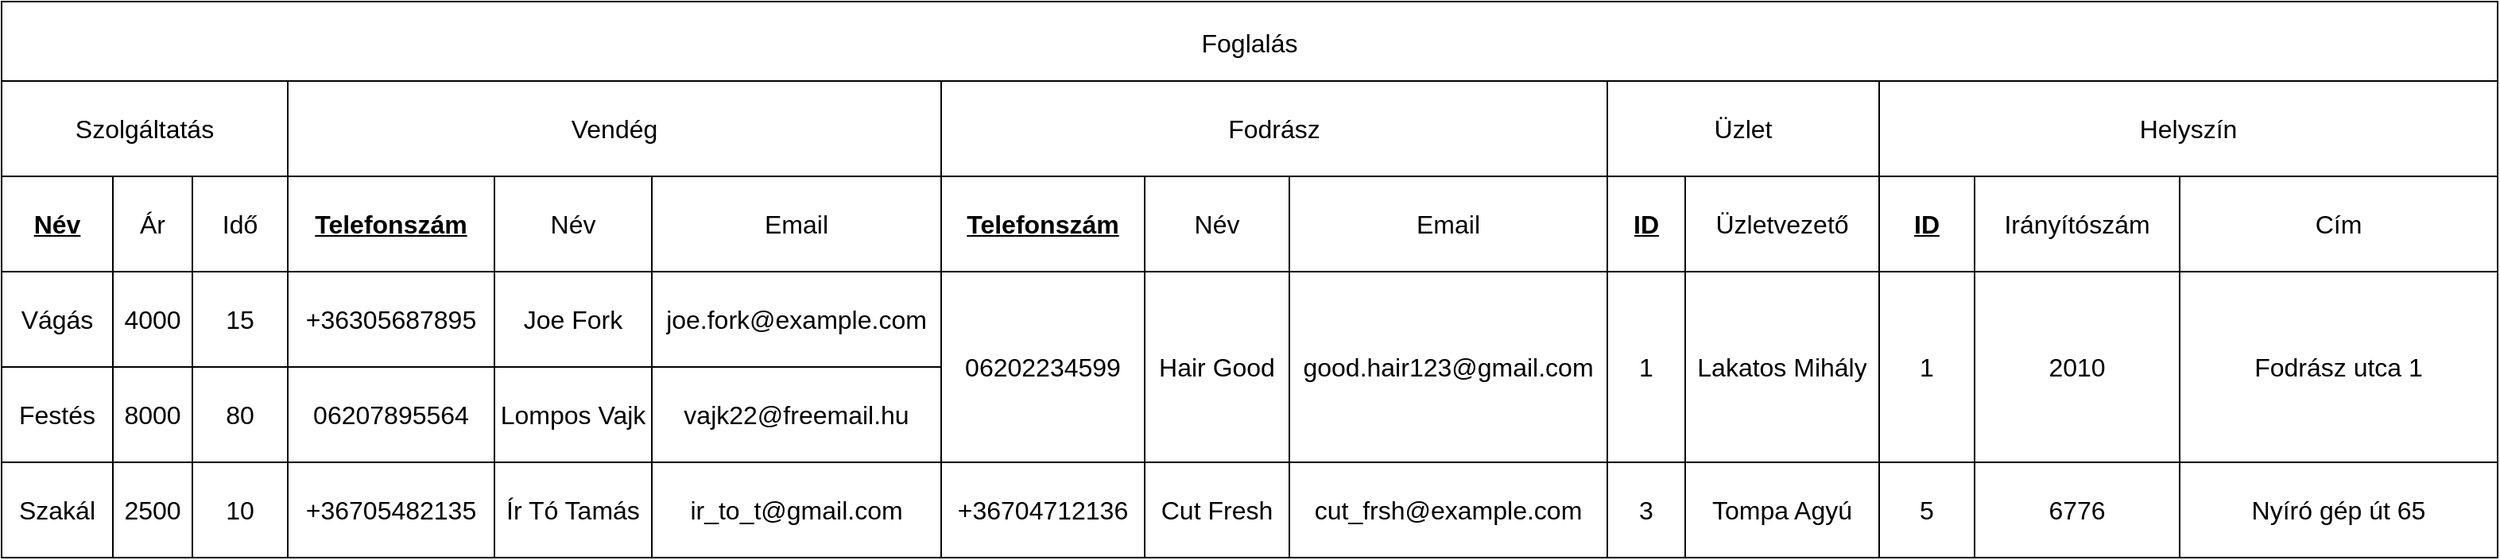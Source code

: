 <mxfile version="24.0.0" type="device">
  <diagram name="1 oldal" id="SmJxrce_6fRfbbXMs9d4">
    <mxGraphModel dx="1908" dy="1200" grid="1" gridSize="10" guides="1" tooltips="1" connect="1" arrows="1" fold="1" page="1" pageScale="1" pageWidth="827" pageHeight="1169" math="0" shadow="0">
      <root>
        <mxCell id="0" />
        <mxCell id="1" parent="0" />
        <mxCell id="JZlGZiO4kJjObdn242vA-1" value="Foglalás" style="shape=table;startSize=50;container=1;collapsible=0;childLayout=tableLayout;strokeColor=default;fontSize=16;" vertex="1" parent="1">
          <mxGeometry y="570" width="1570" height="350" as="geometry" />
        </mxCell>
        <mxCell id="JZlGZiO4kJjObdn242vA-2" value="" style="shape=tableRow;horizontal=0;startSize=0;swimlaneHead=0;swimlaneBody=0;strokeColor=inherit;top=0;left=0;bottom=0;right=0;collapsible=0;dropTarget=0;fillColor=none;points=[[0,0.5],[1,0.5]];portConstraint=eastwest;fontSize=16;" vertex="1" parent="JZlGZiO4kJjObdn242vA-1">
          <mxGeometry y="50" width="1570" height="60" as="geometry" />
        </mxCell>
        <mxCell id="JZlGZiO4kJjObdn242vA-3" value="Szolgáltatás" style="shape=partialRectangle;html=1;whiteSpace=wrap;connectable=0;strokeColor=inherit;overflow=hidden;fillColor=none;top=0;left=0;bottom=0;right=0;pointerEvents=1;fontSize=16;rowspan=1;colspan=3;" vertex="1" parent="JZlGZiO4kJjObdn242vA-2">
          <mxGeometry width="180" height="60" as="geometry">
            <mxRectangle width="70" height="60" as="alternateBounds" />
          </mxGeometry>
        </mxCell>
        <mxCell id="JZlGZiO4kJjObdn242vA-4" style="shape=partialRectangle;html=1;whiteSpace=wrap;connectable=0;strokeColor=inherit;overflow=hidden;fillColor=none;top=0;left=0;bottom=0;right=0;pointerEvents=1;fontSize=16;" vertex="1" visible="0" parent="JZlGZiO4kJjObdn242vA-2">
          <mxGeometry x="70" width="50" height="60" as="geometry">
            <mxRectangle width="50" height="60" as="alternateBounds" />
          </mxGeometry>
        </mxCell>
        <mxCell id="JZlGZiO4kJjObdn242vA-5" style="shape=partialRectangle;html=1;whiteSpace=wrap;connectable=0;strokeColor=inherit;overflow=hidden;fillColor=none;top=0;left=0;bottom=0;right=0;pointerEvents=1;fontSize=16;" vertex="1" visible="0" parent="JZlGZiO4kJjObdn242vA-2">
          <mxGeometry x="120" width="60" height="60" as="geometry">
            <mxRectangle width="60" height="60" as="alternateBounds" />
          </mxGeometry>
        </mxCell>
        <mxCell id="JZlGZiO4kJjObdn242vA-6" value="Vendég" style="shape=partialRectangle;html=1;whiteSpace=wrap;connectable=0;strokeColor=inherit;overflow=hidden;fillColor=none;top=0;left=0;bottom=0;right=0;pointerEvents=1;fontSize=16;rowspan=1;colspan=3;" vertex="1" parent="JZlGZiO4kJjObdn242vA-2">
          <mxGeometry x="180" width="411" height="60" as="geometry">
            <mxRectangle width="130" height="60" as="alternateBounds" />
          </mxGeometry>
        </mxCell>
        <mxCell id="JZlGZiO4kJjObdn242vA-7" style="shape=partialRectangle;html=1;whiteSpace=wrap;connectable=0;strokeColor=inherit;overflow=hidden;fillColor=none;top=0;left=0;bottom=0;right=0;pointerEvents=1;fontSize=16;" vertex="1" visible="0" parent="JZlGZiO4kJjObdn242vA-2">
          <mxGeometry x="310" width="99" height="60" as="geometry">
            <mxRectangle width="99" height="60" as="alternateBounds" />
          </mxGeometry>
        </mxCell>
        <mxCell id="JZlGZiO4kJjObdn242vA-8" style="shape=partialRectangle;html=1;whiteSpace=wrap;connectable=0;strokeColor=inherit;overflow=hidden;fillColor=none;top=0;left=0;bottom=0;right=0;pointerEvents=1;fontSize=16;" vertex="1" visible="0" parent="JZlGZiO4kJjObdn242vA-2">
          <mxGeometry x="409" width="182" height="60" as="geometry">
            <mxRectangle width="182" height="60" as="alternateBounds" />
          </mxGeometry>
        </mxCell>
        <mxCell id="JZlGZiO4kJjObdn242vA-9" value="Fodrász" style="shape=partialRectangle;html=1;whiteSpace=wrap;connectable=0;strokeColor=inherit;overflow=hidden;fillColor=none;top=0;left=0;bottom=0;right=0;pointerEvents=1;fontSize=16;rowspan=1;colspan=3;" vertex="1" parent="JZlGZiO4kJjObdn242vA-2">
          <mxGeometry x="591" width="419" height="60" as="geometry">
            <mxRectangle width="128" height="60" as="alternateBounds" />
          </mxGeometry>
        </mxCell>
        <mxCell id="JZlGZiO4kJjObdn242vA-10" style="shape=partialRectangle;html=1;whiteSpace=wrap;connectable=0;strokeColor=inherit;overflow=hidden;fillColor=none;top=0;left=0;bottom=0;right=0;pointerEvents=1;fontSize=16;" vertex="1" visible="0" parent="JZlGZiO4kJjObdn242vA-2">
          <mxGeometry x="719" width="91" height="60" as="geometry">
            <mxRectangle width="91" height="60" as="alternateBounds" />
          </mxGeometry>
        </mxCell>
        <mxCell id="JZlGZiO4kJjObdn242vA-11" style="shape=partialRectangle;html=1;whiteSpace=wrap;connectable=0;strokeColor=inherit;overflow=hidden;fillColor=none;top=0;left=0;bottom=0;right=0;pointerEvents=1;fontSize=16;" vertex="1" visible="0" parent="JZlGZiO4kJjObdn242vA-2">
          <mxGeometry x="810" width="200" height="60" as="geometry">
            <mxRectangle width="200" height="60" as="alternateBounds" />
          </mxGeometry>
        </mxCell>
        <mxCell id="JZlGZiO4kJjObdn242vA-12" value="Üzlet" style="shape=partialRectangle;html=1;whiteSpace=wrap;connectable=0;strokeColor=inherit;overflow=hidden;fillColor=none;top=0;left=0;bottom=0;right=0;pointerEvents=1;fontSize=16;rowspan=1;colspan=2;" vertex="1" parent="JZlGZiO4kJjObdn242vA-2">
          <mxGeometry x="1010" width="171" height="60" as="geometry">
            <mxRectangle width="49" height="60" as="alternateBounds" />
          </mxGeometry>
        </mxCell>
        <mxCell id="JZlGZiO4kJjObdn242vA-13" style="shape=partialRectangle;html=1;whiteSpace=wrap;connectable=0;strokeColor=inherit;overflow=hidden;fillColor=none;top=0;left=0;bottom=0;right=0;pointerEvents=1;fontSize=16;" vertex="1" visible="0" parent="JZlGZiO4kJjObdn242vA-2">
          <mxGeometry x="1059" width="122" height="60" as="geometry">
            <mxRectangle width="122" height="60" as="alternateBounds" />
          </mxGeometry>
        </mxCell>
        <mxCell id="JZlGZiO4kJjObdn242vA-14" value="Helyszín&#x9;" style="shape=partialRectangle;html=1;whiteSpace=wrap;connectable=0;strokeColor=inherit;overflow=hidden;fillColor=none;top=0;left=0;bottom=0;right=0;pointerEvents=1;fontSize=16;rowspan=1;colspan=3;" vertex="1" parent="JZlGZiO4kJjObdn242vA-2">
          <mxGeometry x="1181" width="389" height="60" as="geometry">
            <mxRectangle width="60" height="60" as="alternateBounds" />
          </mxGeometry>
        </mxCell>
        <mxCell id="JZlGZiO4kJjObdn242vA-15" value="" style="shape=partialRectangle;html=1;whiteSpace=wrap;connectable=0;strokeColor=inherit;overflow=hidden;fillColor=none;top=0;left=0;bottom=0;right=0;pointerEvents=1;fontSize=16;" vertex="1" visible="0" parent="JZlGZiO4kJjObdn242vA-2">
          <mxGeometry x="1241" width="129" height="60" as="geometry">
            <mxRectangle width="129" height="60" as="alternateBounds" />
          </mxGeometry>
        </mxCell>
        <mxCell id="JZlGZiO4kJjObdn242vA-16" style="shape=partialRectangle;html=1;whiteSpace=wrap;connectable=0;strokeColor=inherit;overflow=hidden;fillColor=none;top=0;left=0;bottom=0;right=0;pointerEvents=1;fontSize=16;" vertex="1" visible="0" parent="JZlGZiO4kJjObdn242vA-2">
          <mxGeometry x="1370" width="200" height="60" as="geometry">
            <mxRectangle width="200" height="60" as="alternateBounds" />
          </mxGeometry>
        </mxCell>
        <mxCell id="JZlGZiO4kJjObdn242vA-17" value="" style="shape=tableRow;horizontal=0;startSize=0;swimlaneHead=0;swimlaneBody=0;strokeColor=inherit;top=0;left=0;bottom=0;right=0;collapsible=0;dropTarget=0;fillColor=none;points=[[0,0.5],[1,0.5]];portConstraint=eastwest;fontSize=16;" vertex="1" parent="JZlGZiO4kJjObdn242vA-1">
          <mxGeometry y="110" width="1570" height="60" as="geometry" />
        </mxCell>
        <mxCell id="JZlGZiO4kJjObdn242vA-18" value="&lt;u style=&quot;border-color: var(--border-color);&quot;&gt;&lt;b style=&quot;border-color: var(--border-color);&quot;&gt;Név&lt;/b&gt;&lt;/u&gt;" style="shape=partialRectangle;html=1;whiteSpace=wrap;connectable=0;strokeColor=inherit;overflow=hidden;fillColor=none;top=0;left=0;bottom=0;right=0;pointerEvents=1;fontSize=16;" vertex="1" parent="JZlGZiO4kJjObdn242vA-17">
          <mxGeometry width="70" height="60" as="geometry">
            <mxRectangle width="70" height="60" as="alternateBounds" />
          </mxGeometry>
        </mxCell>
        <mxCell id="JZlGZiO4kJjObdn242vA-19" value="Ár" style="shape=partialRectangle;html=1;whiteSpace=wrap;connectable=0;strokeColor=inherit;overflow=hidden;fillColor=none;top=0;left=0;bottom=0;right=0;pointerEvents=1;fontSize=16;" vertex="1" parent="JZlGZiO4kJjObdn242vA-17">
          <mxGeometry x="70" width="50" height="60" as="geometry">
            <mxRectangle width="50" height="60" as="alternateBounds" />
          </mxGeometry>
        </mxCell>
        <mxCell id="JZlGZiO4kJjObdn242vA-20" value="Idő" style="shape=partialRectangle;html=1;whiteSpace=wrap;connectable=0;strokeColor=inherit;overflow=hidden;fillColor=none;top=0;left=0;bottom=0;right=0;pointerEvents=1;fontSize=16;" vertex="1" parent="JZlGZiO4kJjObdn242vA-17">
          <mxGeometry x="120" width="60" height="60" as="geometry">
            <mxRectangle width="60" height="60" as="alternateBounds" />
          </mxGeometry>
        </mxCell>
        <mxCell id="JZlGZiO4kJjObdn242vA-21" value="&lt;b&gt;&lt;u&gt;Telefonszám&lt;/u&gt;&lt;/b&gt;" style="shape=partialRectangle;html=1;whiteSpace=wrap;connectable=0;strokeColor=inherit;overflow=hidden;fillColor=none;top=0;left=0;bottom=0;right=0;pointerEvents=1;fontSize=16;" vertex="1" parent="JZlGZiO4kJjObdn242vA-17">
          <mxGeometry x="180" width="130" height="60" as="geometry">
            <mxRectangle width="130" height="60" as="alternateBounds" />
          </mxGeometry>
        </mxCell>
        <mxCell id="JZlGZiO4kJjObdn242vA-22" value="Név" style="shape=partialRectangle;html=1;whiteSpace=wrap;connectable=0;strokeColor=inherit;overflow=hidden;fillColor=none;top=0;left=0;bottom=0;right=0;pointerEvents=1;fontSize=16;" vertex="1" parent="JZlGZiO4kJjObdn242vA-17">
          <mxGeometry x="310" width="99" height="60" as="geometry">
            <mxRectangle width="99" height="60" as="alternateBounds" />
          </mxGeometry>
        </mxCell>
        <mxCell id="JZlGZiO4kJjObdn242vA-23" value="Email" style="shape=partialRectangle;html=1;whiteSpace=wrap;connectable=0;strokeColor=inherit;overflow=hidden;fillColor=none;top=0;left=0;bottom=0;right=0;pointerEvents=1;fontSize=16;" vertex="1" parent="JZlGZiO4kJjObdn242vA-17">
          <mxGeometry x="409" width="182" height="60" as="geometry">
            <mxRectangle width="182" height="60" as="alternateBounds" />
          </mxGeometry>
        </mxCell>
        <mxCell id="JZlGZiO4kJjObdn242vA-24" value="&lt;b&gt;&lt;u&gt;Telefonszám&lt;/u&gt;&lt;/b&gt;" style="shape=partialRectangle;html=1;whiteSpace=wrap;connectable=0;strokeColor=inherit;overflow=hidden;fillColor=none;top=0;left=0;bottom=0;right=0;pointerEvents=1;fontSize=16;" vertex="1" parent="JZlGZiO4kJjObdn242vA-17">
          <mxGeometry x="591" width="128" height="60" as="geometry">
            <mxRectangle width="128" height="60" as="alternateBounds" />
          </mxGeometry>
        </mxCell>
        <mxCell id="JZlGZiO4kJjObdn242vA-25" value="Név" style="shape=partialRectangle;html=1;whiteSpace=wrap;connectable=0;strokeColor=inherit;overflow=hidden;fillColor=none;top=0;left=0;bottom=0;right=0;pointerEvents=1;fontSize=16;" vertex="1" parent="JZlGZiO4kJjObdn242vA-17">
          <mxGeometry x="719" width="91" height="60" as="geometry">
            <mxRectangle width="91" height="60" as="alternateBounds" />
          </mxGeometry>
        </mxCell>
        <mxCell id="JZlGZiO4kJjObdn242vA-26" value="Email" style="shape=partialRectangle;html=1;whiteSpace=wrap;connectable=0;strokeColor=inherit;overflow=hidden;fillColor=none;top=0;left=0;bottom=0;right=0;pointerEvents=1;fontSize=16;" vertex="1" parent="JZlGZiO4kJjObdn242vA-17">
          <mxGeometry x="810" width="200" height="60" as="geometry">
            <mxRectangle width="200" height="60" as="alternateBounds" />
          </mxGeometry>
        </mxCell>
        <mxCell id="JZlGZiO4kJjObdn242vA-27" value="&lt;b&gt;&lt;u&gt;ID&lt;/u&gt;&lt;/b&gt;" style="shape=partialRectangle;html=1;whiteSpace=wrap;connectable=0;strokeColor=inherit;overflow=hidden;fillColor=none;top=0;left=0;bottom=0;right=0;pointerEvents=1;fontSize=16;" vertex="1" parent="JZlGZiO4kJjObdn242vA-17">
          <mxGeometry x="1010" width="49" height="60" as="geometry">
            <mxRectangle width="49" height="60" as="alternateBounds" />
          </mxGeometry>
        </mxCell>
        <mxCell id="JZlGZiO4kJjObdn242vA-28" value="Üzletvezető" style="shape=partialRectangle;html=1;whiteSpace=wrap;connectable=0;strokeColor=inherit;overflow=hidden;fillColor=none;top=0;left=0;bottom=0;right=0;pointerEvents=1;fontSize=16;" vertex="1" parent="JZlGZiO4kJjObdn242vA-17">
          <mxGeometry x="1059" width="122" height="60" as="geometry">
            <mxRectangle width="122" height="60" as="alternateBounds" />
          </mxGeometry>
        </mxCell>
        <mxCell id="JZlGZiO4kJjObdn242vA-29" value="&lt;b&gt;&lt;u&gt;ID&lt;/u&gt;&lt;/b&gt;" style="shape=partialRectangle;html=1;whiteSpace=wrap;connectable=0;strokeColor=inherit;overflow=hidden;fillColor=none;top=0;left=0;bottom=0;right=0;pointerEvents=1;fontSize=16;" vertex="1" parent="JZlGZiO4kJjObdn242vA-17">
          <mxGeometry x="1181" width="60" height="60" as="geometry">
            <mxRectangle width="60" height="60" as="alternateBounds" />
          </mxGeometry>
        </mxCell>
        <mxCell id="JZlGZiO4kJjObdn242vA-30" value="Irányítószám" style="shape=partialRectangle;html=1;whiteSpace=wrap;connectable=0;strokeColor=inherit;overflow=hidden;fillColor=none;top=0;left=0;bottom=0;right=0;pointerEvents=1;fontSize=16;" vertex="1" parent="JZlGZiO4kJjObdn242vA-17">
          <mxGeometry x="1241" width="129" height="60" as="geometry">
            <mxRectangle width="129" height="60" as="alternateBounds" />
          </mxGeometry>
        </mxCell>
        <mxCell id="JZlGZiO4kJjObdn242vA-31" value="Cím" style="shape=partialRectangle;html=1;whiteSpace=wrap;connectable=0;strokeColor=inherit;overflow=hidden;fillColor=none;top=0;left=0;bottom=0;right=0;pointerEvents=1;fontSize=16;" vertex="1" parent="JZlGZiO4kJjObdn242vA-17">
          <mxGeometry x="1370" width="200" height="60" as="geometry">
            <mxRectangle width="200" height="60" as="alternateBounds" />
          </mxGeometry>
        </mxCell>
        <mxCell id="JZlGZiO4kJjObdn242vA-32" value="" style="shape=tableRow;horizontal=0;startSize=0;swimlaneHead=0;swimlaneBody=0;strokeColor=inherit;top=0;left=0;bottom=0;right=0;collapsible=0;dropTarget=0;fillColor=none;points=[[0,0.5],[1,0.5]];portConstraint=eastwest;fontSize=16;" vertex="1" parent="JZlGZiO4kJjObdn242vA-1">
          <mxGeometry y="170" width="1570" height="60" as="geometry" />
        </mxCell>
        <mxCell id="JZlGZiO4kJjObdn242vA-33" value="Vágás" style="shape=partialRectangle;html=1;whiteSpace=wrap;connectable=1;strokeColor=inherit;overflow=hidden;fillColor=none;top=0;left=0;bottom=0;right=0;pointerEvents=1;fontSize=16;movable=1;resizable=1;rotatable=1;deletable=1;editable=1;locked=0;" vertex="1" parent="JZlGZiO4kJjObdn242vA-32">
          <mxGeometry width="70" height="60" as="geometry">
            <mxRectangle width="70" height="60" as="alternateBounds" />
          </mxGeometry>
        </mxCell>
        <mxCell id="JZlGZiO4kJjObdn242vA-34" value="4000" style="shape=partialRectangle;html=1;whiteSpace=wrap;connectable=1;strokeColor=inherit;overflow=hidden;fillColor=none;top=0;left=0;bottom=0;right=0;pointerEvents=1;fontSize=16;movable=1;resizable=1;rotatable=1;deletable=1;editable=1;locked=0;" vertex="1" parent="JZlGZiO4kJjObdn242vA-32">
          <mxGeometry x="70" width="50" height="60" as="geometry">
            <mxRectangle width="50" height="60" as="alternateBounds" />
          </mxGeometry>
        </mxCell>
        <mxCell id="JZlGZiO4kJjObdn242vA-35" value="15" style="shape=partialRectangle;html=1;whiteSpace=wrap;connectable=1;strokeColor=inherit;overflow=hidden;fillColor=none;top=0;left=0;bottom=0;right=0;pointerEvents=1;fontSize=16;movable=1;resizable=1;rotatable=1;deletable=1;editable=1;locked=0;" vertex="1" parent="JZlGZiO4kJjObdn242vA-32">
          <mxGeometry x="120" width="60" height="60" as="geometry">
            <mxRectangle width="60" height="60" as="alternateBounds" />
          </mxGeometry>
        </mxCell>
        <mxCell id="JZlGZiO4kJjObdn242vA-36" value="+36305687895" style="shape=partialRectangle;html=1;whiteSpace=wrap;connectable=1;strokeColor=inherit;overflow=hidden;fillColor=none;top=0;left=0;bottom=0;right=0;pointerEvents=1;fontSize=16;movable=1;resizable=1;rotatable=1;deletable=1;editable=1;locked=0;" vertex="1" parent="JZlGZiO4kJjObdn242vA-32">
          <mxGeometry x="180" width="130" height="60" as="geometry">
            <mxRectangle width="130" height="60" as="alternateBounds" />
          </mxGeometry>
        </mxCell>
        <mxCell id="JZlGZiO4kJjObdn242vA-37" value="Joe Fork" style="shape=partialRectangle;html=1;whiteSpace=wrap;connectable=1;strokeColor=inherit;overflow=hidden;fillColor=none;top=0;left=0;bottom=0;right=0;pointerEvents=1;fontSize=16;movable=1;resizable=1;rotatable=1;deletable=1;editable=1;locked=0;" vertex="1" parent="JZlGZiO4kJjObdn242vA-32">
          <mxGeometry x="310" width="99" height="60" as="geometry">
            <mxRectangle width="99" height="60" as="alternateBounds" />
          </mxGeometry>
        </mxCell>
        <mxCell id="JZlGZiO4kJjObdn242vA-38" value="joe.fork@example.com" style="shape=partialRectangle;html=1;whiteSpace=wrap;connectable=1;strokeColor=inherit;overflow=hidden;fillColor=none;top=0;left=0;bottom=0;right=0;pointerEvents=1;fontSize=16;movable=1;resizable=1;rotatable=1;deletable=1;editable=1;locked=0;" vertex="1" parent="JZlGZiO4kJjObdn242vA-32">
          <mxGeometry x="409" width="182" height="60" as="geometry">
            <mxRectangle width="182" height="60" as="alternateBounds" />
          </mxGeometry>
        </mxCell>
        <mxCell id="JZlGZiO4kJjObdn242vA-39" value="06202234599" style="shape=partialRectangle;html=1;whiteSpace=wrap;connectable=1;strokeColor=inherit;overflow=hidden;fillColor=none;top=0;left=0;bottom=0;right=0;pointerEvents=1;fontSize=16;movable=1;resizable=1;rotatable=1;deletable=1;editable=1;locked=0;rowspan=2;colspan=1;" vertex="1" parent="JZlGZiO4kJjObdn242vA-32">
          <mxGeometry x="591" width="128" height="120" as="geometry">
            <mxRectangle width="128" height="60" as="alternateBounds" />
          </mxGeometry>
        </mxCell>
        <mxCell id="JZlGZiO4kJjObdn242vA-40" value="Hair Good" style="shape=partialRectangle;html=1;whiteSpace=wrap;connectable=1;strokeColor=inherit;overflow=hidden;fillColor=none;top=0;left=0;bottom=0;right=0;pointerEvents=1;fontSize=16;movable=1;resizable=1;rotatable=1;deletable=1;editable=1;locked=0;rowspan=2;colspan=1;" vertex="1" parent="JZlGZiO4kJjObdn242vA-32">
          <mxGeometry x="719" width="91" height="120" as="geometry">
            <mxRectangle width="91" height="60" as="alternateBounds" />
          </mxGeometry>
        </mxCell>
        <mxCell id="JZlGZiO4kJjObdn242vA-41" value="good.hair123@gmail.com" style="shape=partialRectangle;html=1;whiteSpace=wrap;connectable=1;strokeColor=inherit;overflow=hidden;fillColor=none;top=0;left=0;bottom=0;right=0;pointerEvents=1;fontSize=16;movable=1;resizable=1;rotatable=1;deletable=1;editable=1;locked=0;rowspan=2;colspan=1;" vertex="1" parent="JZlGZiO4kJjObdn242vA-32">
          <mxGeometry x="810" width="200" height="120" as="geometry">
            <mxRectangle width="200" height="60" as="alternateBounds" />
          </mxGeometry>
        </mxCell>
        <mxCell id="JZlGZiO4kJjObdn242vA-42" value="1" style="shape=partialRectangle;html=1;whiteSpace=wrap;connectable=1;strokeColor=inherit;overflow=hidden;fillColor=none;top=0;left=0;bottom=0;right=0;pointerEvents=1;fontSize=16;movable=1;resizable=1;rotatable=1;deletable=1;editable=1;locked=0;rowspan=2;colspan=1;" vertex="1" parent="JZlGZiO4kJjObdn242vA-32">
          <mxGeometry x="1010" width="49" height="120" as="geometry">
            <mxRectangle width="49" height="60" as="alternateBounds" />
          </mxGeometry>
        </mxCell>
        <mxCell id="JZlGZiO4kJjObdn242vA-43" value="Lakatos Mihály" style="shape=partialRectangle;html=1;whiteSpace=wrap;connectable=1;strokeColor=inherit;overflow=hidden;fillColor=none;top=0;left=0;bottom=0;right=0;pointerEvents=1;fontSize=16;movable=1;resizable=1;rotatable=1;deletable=1;editable=1;locked=0;rowspan=2;colspan=1;" vertex="1" parent="JZlGZiO4kJjObdn242vA-32">
          <mxGeometry x="1059" width="122" height="120" as="geometry">
            <mxRectangle width="122" height="60" as="alternateBounds" />
          </mxGeometry>
        </mxCell>
        <mxCell id="JZlGZiO4kJjObdn242vA-44" value="1" style="shape=partialRectangle;html=1;whiteSpace=wrap;connectable=1;strokeColor=inherit;overflow=hidden;fillColor=none;top=0;left=0;bottom=0;right=0;pointerEvents=1;fontSize=16;movable=1;resizable=1;rotatable=1;deletable=1;editable=1;locked=0;rowspan=2;colspan=1;" vertex="1" parent="JZlGZiO4kJjObdn242vA-32">
          <mxGeometry x="1181" width="60" height="120" as="geometry">
            <mxRectangle width="60" height="60" as="alternateBounds" />
          </mxGeometry>
        </mxCell>
        <mxCell id="JZlGZiO4kJjObdn242vA-45" value="2010" style="shape=partialRectangle;html=1;whiteSpace=wrap;connectable=1;strokeColor=inherit;overflow=hidden;fillColor=none;top=0;left=0;bottom=0;right=0;pointerEvents=1;fontSize=16;movable=1;resizable=1;rotatable=1;deletable=1;editable=1;locked=0;rowspan=2;colspan=1;" vertex="1" parent="JZlGZiO4kJjObdn242vA-32">
          <mxGeometry x="1241" width="129" height="120" as="geometry">
            <mxRectangle width="129" height="60" as="alternateBounds" />
          </mxGeometry>
        </mxCell>
        <mxCell id="JZlGZiO4kJjObdn242vA-46" value="Fodrász utca 1" style="shape=partialRectangle;html=1;whiteSpace=wrap;connectable=1;strokeColor=inherit;overflow=hidden;fillColor=none;top=0;left=0;bottom=0;right=0;pointerEvents=1;fontSize=16;movable=1;resizable=1;rotatable=1;deletable=1;editable=1;locked=0;rowspan=2;colspan=1;" vertex="1" parent="JZlGZiO4kJjObdn242vA-32">
          <mxGeometry x="1370" width="200" height="120" as="geometry">
            <mxRectangle width="200" height="60" as="alternateBounds" />
          </mxGeometry>
        </mxCell>
        <mxCell id="JZlGZiO4kJjObdn242vA-47" style="shape=tableRow;horizontal=0;startSize=0;swimlaneHead=0;swimlaneBody=0;strokeColor=inherit;top=0;left=0;bottom=0;right=0;collapsible=0;dropTarget=0;fillColor=none;points=[[0,0.5],[1,0.5]];portConstraint=eastwest;fontSize=16;" vertex="1" parent="JZlGZiO4kJjObdn242vA-1">
          <mxGeometry y="230" width="1570" height="60" as="geometry" />
        </mxCell>
        <mxCell id="JZlGZiO4kJjObdn242vA-48" value="Festés" style="shape=partialRectangle;html=1;whiteSpace=wrap;connectable=1;strokeColor=inherit;overflow=hidden;fillColor=none;top=0;left=0;bottom=0;right=0;pointerEvents=1;fontSize=16;movable=1;resizable=1;rotatable=1;deletable=1;editable=1;locked=0;" vertex="1" parent="JZlGZiO4kJjObdn242vA-47">
          <mxGeometry width="70" height="60" as="geometry">
            <mxRectangle width="70" height="60" as="alternateBounds" />
          </mxGeometry>
        </mxCell>
        <mxCell id="JZlGZiO4kJjObdn242vA-49" value="8000" style="shape=partialRectangle;html=1;whiteSpace=wrap;connectable=1;strokeColor=inherit;overflow=hidden;fillColor=none;top=0;left=0;bottom=0;right=0;pointerEvents=1;fontSize=16;movable=1;resizable=1;rotatable=1;deletable=1;editable=1;locked=0;" vertex="1" parent="JZlGZiO4kJjObdn242vA-47">
          <mxGeometry x="70" width="50" height="60" as="geometry">
            <mxRectangle width="50" height="60" as="alternateBounds" />
          </mxGeometry>
        </mxCell>
        <mxCell id="JZlGZiO4kJjObdn242vA-50" value="80" style="shape=partialRectangle;html=1;whiteSpace=wrap;connectable=1;strokeColor=inherit;overflow=hidden;fillColor=none;top=0;left=0;bottom=0;right=0;pointerEvents=1;fontSize=16;movable=1;resizable=1;rotatable=1;deletable=1;editable=1;locked=0;" vertex="1" parent="JZlGZiO4kJjObdn242vA-47">
          <mxGeometry x="120" width="60" height="60" as="geometry">
            <mxRectangle width="60" height="60" as="alternateBounds" />
          </mxGeometry>
        </mxCell>
        <mxCell id="JZlGZiO4kJjObdn242vA-51" value="06207895564" style="shape=partialRectangle;html=1;whiteSpace=wrap;connectable=1;strokeColor=inherit;overflow=hidden;fillColor=none;top=0;left=0;bottom=0;right=0;pointerEvents=1;fontSize=16;movable=1;resizable=1;rotatable=1;deletable=1;editable=1;locked=0;" vertex="1" parent="JZlGZiO4kJjObdn242vA-47">
          <mxGeometry x="180" width="130" height="60" as="geometry">
            <mxRectangle width="130" height="60" as="alternateBounds" />
          </mxGeometry>
        </mxCell>
        <mxCell id="JZlGZiO4kJjObdn242vA-52" value="Lompos Vajk" style="shape=partialRectangle;html=1;whiteSpace=wrap;connectable=1;strokeColor=inherit;overflow=hidden;fillColor=none;top=0;left=0;bottom=0;right=0;pointerEvents=1;fontSize=16;movable=1;resizable=1;rotatable=1;deletable=1;editable=1;locked=0;" vertex="1" parent="JZlGZiO4kJjObdn242vA-47">
          <mxGeometry x="310" width="99" height="60" as="geometry">
            <mxRectangle width="99" height="60" as="alternateBounds" />
          </mxGeometry>
        </mxCell>
        <mxCell id="JZlGZiO4kJjObdn242vA-53" value="vajk22@freemail.hu" style="shape=partialRectangle;html=1;whiteSpace=wrap;connectable=1;strokeColor=inherit;overflow=hidden;fillColor=none;top=0;left=0;bottom=0;right=0;pointerEvents=1;fontSize=16;movable=1;resizable=1;rotatable=1;deletable=1;editable=1;locked=0;" vertex="1" parent="JZlGZiO4kJjObdn242vA-47">
          <mxGeometry x="409" width="182" height="60" as="geometry">
            <mxRectangle width="182" height="60" as="alternateBounds" />
          </mxGeometry>
        </mxCell>
        <mxCell id="JZlGZiO4kJjObdn242vA-54" value="" style="shape=partialRectangle;html=1;whiteSpace=wrap;connectable=1;strokeColor=inherit;overflow=hidden;fillColor=none;top=0;left=0;bottom=0;right=0;pointerEvents=1;fontSize=16;movable=1;resizable=1;rotatable=1;deletable=1;editable=1;locked=0;" vertex="1" visible="0" parent="JZlGZiO4kJjObdn242vA-47">
          <mxGeometry x="591" width="128" height="60" as="geometry">
            <mxRectangle width="128" height="60" as="alternateBounds" />
          </mxGeometry>
        </mxCell>
        <mxCell id="JZlGZiO4kJjObdn242vA-55" value="" style="shape=partialRectangle;html=1;whiteSpace=wrap;connectable=1;strokeColor=inherit;overflow=hidden;fillColor=none;top=0;left=0;bottom=0;right=0;pointerEvents=1;fontSize=16;movable=1;resizable=1;rotatable=1;deletable=1;editable=1;locked=0;" vertex="1" visible="0" parent="JZlGZiO4kJjObdn242vA-47">
          <mxGeometry x="719" width="91" height="60" as="geometry">
            <mxRectangle width="91" height="60" as="alternateBounds" />
          </mxGeometry>
        </mxCell>
        <mxCell id="JZlGZiO4kJjObdn242vA-56" value="" style="shape=partialRectangle;html=1;whiteSpace=wrap;connectable=1;strokeColor=inherit;overflow=hidden;fillColor=none;top=0;left=0;bottom=0;right=0;pointerEvents=1;fontSize=16;movable=1;resizable=1;rotatable=1;deletable=1;editable=1;locked=0;" vertex="1" visible="0" parent="JZlGZiO4kJjObdn242vA-47">
          <mxGeometry x="810" width="200" height="60" as="geometry">
            <mxRectangle width="200" height="60" as="alternateBounds" />
          </mxGeometry>
        </mxCell>
        <mxCell id="JZlGZiO4kJjObdn242vA-57" value="" style="shape=partialRectangle;html=1;whiteSpace=wrap;connectable=1;strokeColor=inherit;overflow=hidden;fillColor=none;top=0;left=0;bottom=0;right=0;pointerEvents=1;fontSize=16;movable=1;resizable=1;rotatable=1;deletable=1;editable=1;locked=0;" vertex="1" visible="0" parent="JZlGZiO4kJjObdn242vA-47">
          <mxGeometry x="1010" width="49" height="60" as="geometry">
            <mxRectangle width="49" height="60" as="alternateBounds" />
          </mxGeometry>
        </mxCell>
        <mxCell id="JZlGZiO4kJjObdn242vA-58" value="" style="shape=partialRectangle;html=1;whiteSpace=wrap;connectable=1;strokeColor=inherit;overflow=hidden;fillColor=none;top=0;left=0;bottom=0;right=0;pointerEvents=1;fontSize=16;movable=1;resizable=1;rotatable=1;deletable=1;editable=1;locked=0;" vertex="1" visible="0" parent="JZlGZiO4kJjObdn242vA-47">
          <mxGeometry x="1059" width="122" height="60" as="geometry">
            <mxRectangle width="122" height="60" as="alternateBounds" />
          </mxGeometry>
        </mxCell>
        <mxCell id="JZlGZiO4kJjObdn242vA-59" value="" style="shape=partialRectangle;html=1;whiteSpace=wrap;connectable=1;strokeColor=inherit;overflow=hidden;fillColor=none;top=0;left=0;bottom=0;right=0;pointerEvents=1;fontSize=16;movable=1;resizable=1;rotatable=1;deletable=1;editable=1;locked=0;" vertex="1" visible="0" parent="JZlGZiO4kJjObdn242vA-47">
          <mxGeometry x="1181" width="60" height="60" as="geometry">
            <mxRectangle width="60" height="60" as="alternateBounds" />
          </mxGeometry>
        </mxCell>
        <mxCell id="JZlGZiO4kJjObdn242vA-60" value="" style="shape=partialRectangle;html=1;whiteSpace=wrap;connectable=1;strokeColor=inherit;overflow=hidden;fillColor=none;top=0;left=0;bottom=0;right=0;pointerEvents=1;fontSize=16;movable=1;resizable=1;rotatable=1;deletable=1;editable=1;locked=0;" vertex="1" visible="0" parent="JZlGZiO4kJjObdn242vA-47">
          <mxGeometry x="1241" width="129" height="60" as="geometry">
            <mxRectangle width="129" height="60" as="alternateBounds" />
          </mxGeometry>
        </mxCell>
        <mxCell id="JZlGZiO4kJjObdn242vA-61" value="" style="shape=partialRectangle;html=1;whiteSpace=wrap;connectable=1;strokeColor=inherit;overflow=hidden;fillColor=none;top=0;left=0;bottom=0;right=0;pointerEvents=1;fontSize=16;movable=1;resizable=1;rotatable=1;deletable=1;editable=1;locked=0;" vertex="1" visible="0" parent="JZlGZiO4kJjObdn242vA-47">
          <mxGeometry x="1370" width="200" height="60" as="geometry">
            <mxRectangle width="200" height="60" as="alternateBounds" />
          </mxGeometry>
        </mxCell>
        <mxCell id="JZlGZiO4kJjObdn242vA-62" style="shape=tableRow;horizontal=0;startSize=0;swimlaneHead=0;swimlaneBody=0;strokeColor=inherit;top=0;left=0;bottom=0;right=0;collapsible=0;dropTarget=0;fillColor=none;points=[[0,0.5],[1,0.5]];portConstraint=eastwest;fontSize=16;" vertex="1" parent="JZlGZiO4kJjObdn242vA-1">
          <mxGeometry y="290" width="1570" height="60" as="geometry" />
        </mxCell>
        <mxCell id="JZlGZiO4kJjObdn242vA-63" value="Szakál" style="shape=partialRectangle;html=1;whiteSpace=wrap;connectable=1;strokeColor=inherit;overflow=hidden;fillColor=none;top=0;left=0;bottom=0;right=0;pointerEvents=1;fontSize=16;movable=1;resizable=1;rotatable=1;deletable=1;editable=1;locked=0;" vertex="1" parent="JZlGZiO4kJjObdn242vA-62">
          <mxGeometry width="70" height="60" as="geometry">
            <mxRectangle width="70" height="60" as="alternateBounds" />
          </mxGeometry>
        </mxCell>
        <mxCell id="JZlGZiO4kJjObdn242vA-64" value="2500" style="shape=partialRectangle;html=1;whiteSpace=wrap;connectable=1;strokeColor=inherit;overflow=hidden;fillColor=none;top=0;left=0;bottom=0;right=0;pointerEvents=1;fontSize=16;movable=1;resizable=1;rotatable=1;deletable=1;editable=1;locked=0;" vertex="1" parent="JZlGZiO4kJjObdn242vA-62">
          <mxGeometry x="70" width="50" height="60" as="geometry">
            <mxRectangle width="50" height="60" as="alternateBounds" />
          </mxGeometry>
        </mxCell>
        <mxCell id="JZlGZiO4kJjObdn242vA-65" value="10" style="shape=partialRectangle;html=1;whiteSpace=wrap;connectable=1;strokeColor=inherit;overflow=hidden;fillColor=none;top=0;left=0;bottom=0;right=0;pointerEvents=1;fontSize=16;movable=1;resizable=1;rotatable=1;deletable=1;editable=1;locked=0;" vertex="1" parent="JZlGZiO4kJjObdn242vA-62">
          <mxGeometry x="120" width="60" height="60" as="geometry">
            <mxRectangle width="60" height="60" as="alternateBounds" />
          </mxGeometry>
        </mxCell>
        <mxCell id="JZlGZiO4kJjObdn242vA-66" value="+36705482135" style="shape=partialRectangle;html=1;whiteSpace=wrap;connectable=1;strokeColor=inherit;overflow=hidden;fillColor=none;top=0;left=0;bottom=0;right=0;pointerEvents=1;fontSize=16;movable=1;resizable=1;rotatable=1;deletable=1;editable=1;locked=0;" vertex="1" parent="JZlGZiO4kJjObdn242vA-62">
          <mxGeometry x="180" width="130" height="60" as="geometry">
            <mxRectangle width="130" height="60" as="alternateBounds" />
          </mxGeometry>
        </mxCell>
        <mxCell id="JZlGZiO4kJjObdn242vA-67" value="Ír Tó Tamás" style="shape=partialRectangle;html=1;whiteSpace=wrap;connectable=1;strokeColor=inherit;overflow=hidden;fillColor=none;top=0;left=0;bottom=0;right=0;pointerEvents=1;fontSize=16;movable=1;resizable=1;rotatable=1;deletable=1;editable=1;locked=0;" vertex="1" parent="JZlGZiO4kJjObdn242vA-62">
          <mxGeometry x="310" width="99" height="60" as="geometry">
            <mxRectangle width="99" height="60" as="alternateBounds" />
          </mxGeometry>
        </mxCell>
        <mxCell id="JZlGZiO4kJjObdn242vA-68" value="ir_to_t@gmail.com" style="shape=partialRectangle;html=1;whiteSpace=wrap;connectable=1;strokeColor=inherit;overflow=hidden;fillColor=none;top=0;left=0;bottom=0;right=0;pointerEvents=1;fontSize=16;movable=1;resizable=1;rotatable=1;deletable=1;editable=1;locked=0;" vertex="1" parent="JZlGZiO4kJjObdn242vA-62">
          <mxGeometry x="409" width="182" height="60" as="geometry">
            <mxRectangle width="182" height="60" as="alternateBounds" />
          </mxGeometry>
        </mxCell>
        <mxCell id="JZlGZiO4kJjObdn242vA-69" value="+36704712136" style="shape=partialRectangle;html=1;whiteSpace=wrap;connectable=1;strokeColor=inherit;overflow=hidden;fillColor=none;top=0;left=0;bottom=0;right=0;pointerEvents=1;fontSize=16;movable=1;resizable=1;rotatable=1;deletable=1;editable=1;locked=0;" vertex="1" parent="JZlGZiO4kJjObdn242vA-62">
          <mxGeometry x="591" width="128" height="60" as="geometry">
            <mxRectangle width="128" height="60" as="alternateBounds" />
          </mxGeometry>
        </mxCell>
        <mxCell id="JZlGZiO4kJjObdn242vA-70" value="Cut Fresh" style="shape=partialRectangle;html=1;whiteSpace=wrap;connectable=1;strokeColor=inherit;overflow=hidden;fillColor=none;top=0;left=0;bottom=0;right=0;pointerEvents=1;fontSize=16;movable=1;resizable=1;rotatable=1;deletable=1;editable=1;locked=0;" vertex="1" parent="JZlGZiO4kJjObdn242vA-62">
          <mxGeometry x="719" width="91" height="60" as="geometry">
            <mxRectangle width="91" height="60" as="alternateBounds" />
          </mxGeometry>
        </mxCell>
        <mxCell id="JZlGZiO4kJjObdn242vA-71" value="cut_frsh@example.com" style="shape=partialRectangle;html=1;whiteSpace=wrap;connectable=1;strokeColor=inherit;overflow=hidden;fillColor=none;top=0;left=0;bottom=0;right=0;pointerEvents=1;fontSize=16;movable=1;resizable=1;rotatable=1;deletable=1;editable=1;locked=0;" vertex="1" parent="JZlGZiO4kJjObdn242vA-62">
          <mxGeometry x="810" width="200" height="60" as="geometry">
            <mxRectangle width="200" height="60" as="alternateBounds" />
          </mxGeometry>
        </mxCell>
        <mxCell id="JZlGZiO4kJjObdn242vA-72" value="3" style="shape=partialRectangle;html=1;whiteSpace=wrap;connectable=1;strokeColor=inherit;overflow=hidden;fillColor=none;top=0;left=0;bottom=0;right=0;pointerEvents=1;fontSize=16;movable=1;resizable=1;rotatable=1;deletable=1;editable=1;locked=0;" vertex="1" parent="JZlGZiO4kJjObdn242vA-62">
          <mxGeometry x="1010" width="49" height="60" as="geometry">
            <mxRectangle width="49" height="60" as="alternateBounds" />
          </mxGeometry>
        </mxCell>
        <mxCell id="JZlGZiO4kJjObdn242vA-73" value="Tompa Agyú" style="shape=partialRectangle;html=1;whiteSpace=wrap;connectable=1;strokeColor=inherit;overflow=hidden;fillColor=none;top=0;left=0;bottom=0;right=0;pointerEvents=1;fontSize=16;movable=1;resizable=1;rotatable=1;deletable=1;editable=1;locked=0;" vertex="1" parent="JZlGZiO4kJjObdn242vA-62">
          <mxGeometry x="1059" width="122" height="60" as="geometry">
            <mxRectangle width="122" height="60" as="alternateBounds" />
          </mxGeometry>
        </mxCell>
        <mxCell id="JZlGZiO4kJjObdn242vA-74" value="5" style="shape=partialRectangle;html=1;whiteSpace=wrap;connectable=1;strokeColor=inherit;overflow=hidden;fillColor=none;top=0;left=0;bottom=0;right=0;pointerEvents=1;fontSize=16;movable=1;resizable=1;rotatable=1;deletable=1;editable=1;locked=0;" vertex="1" parent="JZlGZiO4kJjObdn242vA-62">
          <mxGeometry x="1181" width="60" height="60" as="geometry">
            <mxRectangle width="60" height="60" as="alternateBounds" />
          </mxGeometry>
        </mxCell>
        <mxCell id="JZlGZiO4kJjObdn242vA-75" value="6776" style="shape=partialRectangle;html=1;whiteSpace=wrap;connectable=1;strokeColor=inherit;overflow=hidden;fillColor=none;top=0;left=0;bottom=0;right=0;pointerEvents=1;fontSize=16;movable=1;resizable=1;rotatable=1;deletable=1;editable=1;locked=0;" vertex="1" parent="JZlGZiO4kJjObdn242vA-62">
          <mxGeometry x="1241" width="129" height="60" as="geometry">
            <mxRectangle width="129" height="60" as="alternateBounds" />
          </mxGeometry>
        </mxCell>
        <mxCell id="JZlGZiO4kJjObdn242vA-76" value="Nyíró gép út 65" style="shape=partialRectangle;html=1;whiteSpace=wrap;connectable=1;strokeColor=inherit;overflow=hidden;fillColor=none;top=0;left=0;bottom=0;right=0;pointerEvents=1;fontSize=16;movable=1;resizable=1;rotatable=1;deletable=1;editable=1;locked=0;" vertex="1" parent="JZlGZiO4kJjObdn242vA-62">
          <mxGeometry x="1370" width="200" height="60" as="geometry">
            <mxRectangle width="200" height="60" as="alternateBounds" />
          </mxGeometry>
        </mxCell>
      </root>
    </mxGraphModel>
  </diagram>
</mxfile>
